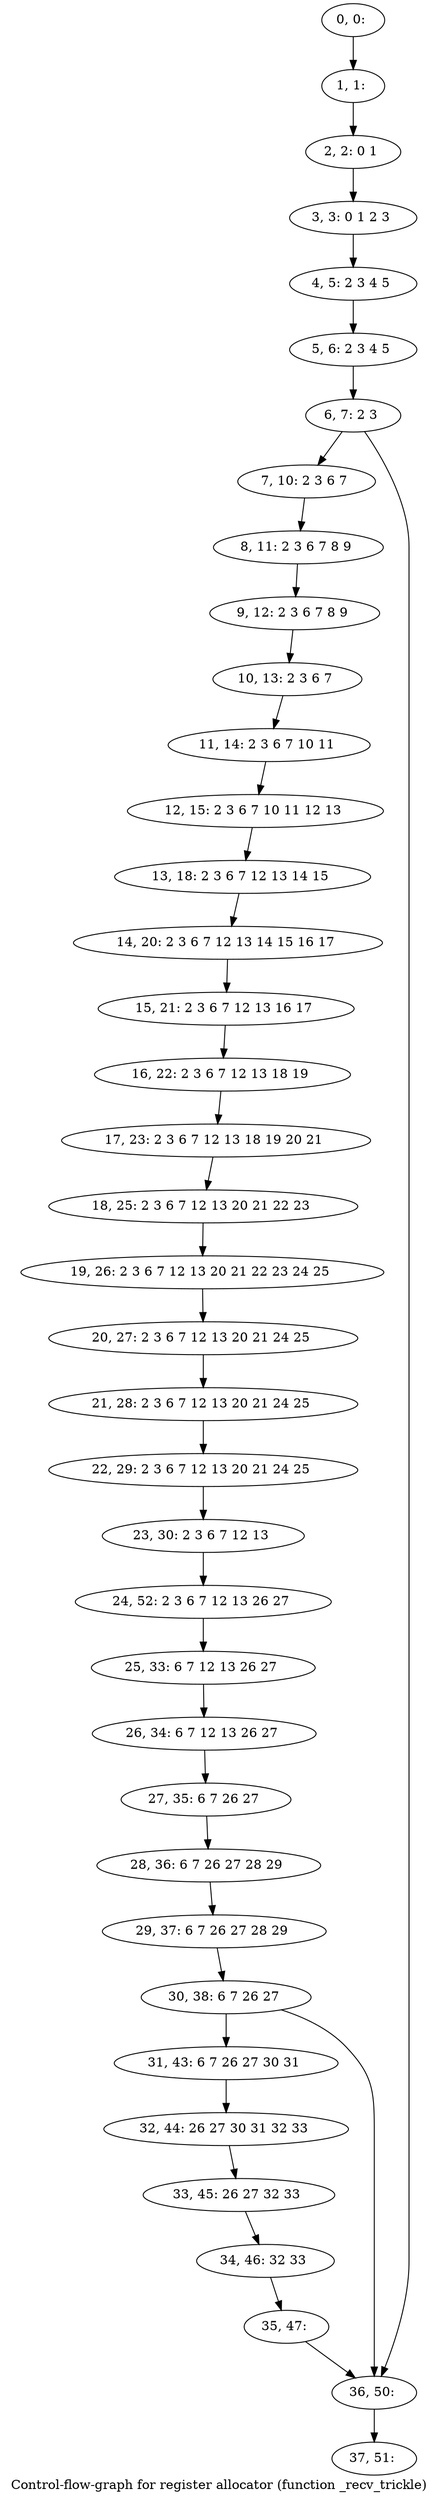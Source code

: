 digraph G {
graph [label="Control-flow-graph for register allocator (function _recv_trickle)"]
0[label="0, 0: "];
1[label="1, 1: "];
2[label="2, 2: 0 1 "];
3[label="3, 3: 0 1 2 3 "];
4[label="4, 5: 2 3 4 5 "];
5[label="5, 6: 2 3 4 5 "];
6[label="6, 7: 2 3 "];
7[label="7, 10: 2 3 6 7 "];
8[label="8, 11: 2 3 6 7 8 9 "];
9[label="9, 12: 2 3 6 7 8 9 "];
10[label="10, 13: 2 3 6 7 "];
11[label="11, 14: 2 3 6 7 10 11 "];
12[label="12, 15: 2 3 6 7 10 11 12 13 "];
13[label="13, 18: 2 3 6 7 12 13 14 15 "];
14[label="14, 20: 2 3 6 7 12 13 14 15 16 17 "];
15[label="15, 21: 2 3 6 7 12 13 16 17 "];
16[label="16, 22: 2 3 6 7 12 13 18 19 "];
17[label="17, 23: 2 3 6 7 12 13 18 19 20 21 "];
18[label="18, 25: 2 3 6 7 12 13 20 21 22 23 "];
19[label="19, 26: 2 3 6 7 12 13 20 21 22 23 24 25 "];
20[label="20, 27: 2 3 6 7 12 13 20 21 24 25 "];
21[label="21, 28: 2 3 6 7 12 13 20 21 24 25 "];
22[label="22, 29: 2 3 6 7 12 13 20 21 24 25 "];
23[label="23, 30: 2 3 6 7 12 13 "];
24[label="24, 52: 2 3 6 7 12 13 26 27 "];
25[label="25, 33: 6 7 12 13 26 27 "];
26[label="26, 34: 6 7 12 13 26 27 "];
27[label="27, 35: 6 7 26 27 "];
28[label="28, 36: 6 7 26 27 28 29 "];
29[label="29, 37: 6 7 26 27 28 29 "];
30[label="30, 38: 6 7 26 27 "];
31[label="31, 43: 6 7 26 27 30 31 "];
32[label="32, 44: 26 27 30 31 32 33 "];
33[label="33, 45: 26 27 32 33 "];
34[label="34, 46: 32 33 "];
35[label="35, 47: "];
36[label="36, 50: "];
37[label="37, 51: "];
0->1 ;
1->2 ;
2->3 ;
3->4 ;
4->5 ;
5->6 ;
6->7 ;
6->36 ;
7->8 ;
8->9 ;
9->10 ;
10->11 ;
11->12 ;
12->13 ;
13->14 ;
14->15 ;
15->16 ;
16->17 ;
17->18 ;
18->19 ;
19->20 ;
20->21 ;
21->22 ;
22->23 ;
23->24 ;
24->25 ;
25->26 ;
26->27 ;
27->28 ;
28->29 ;
29->30 ;
30->31 ;
30->36 ;
31->32 ;
32->33 ;
33->34 ;
34->35 ;
35->36 ;
36->37 ;
}
